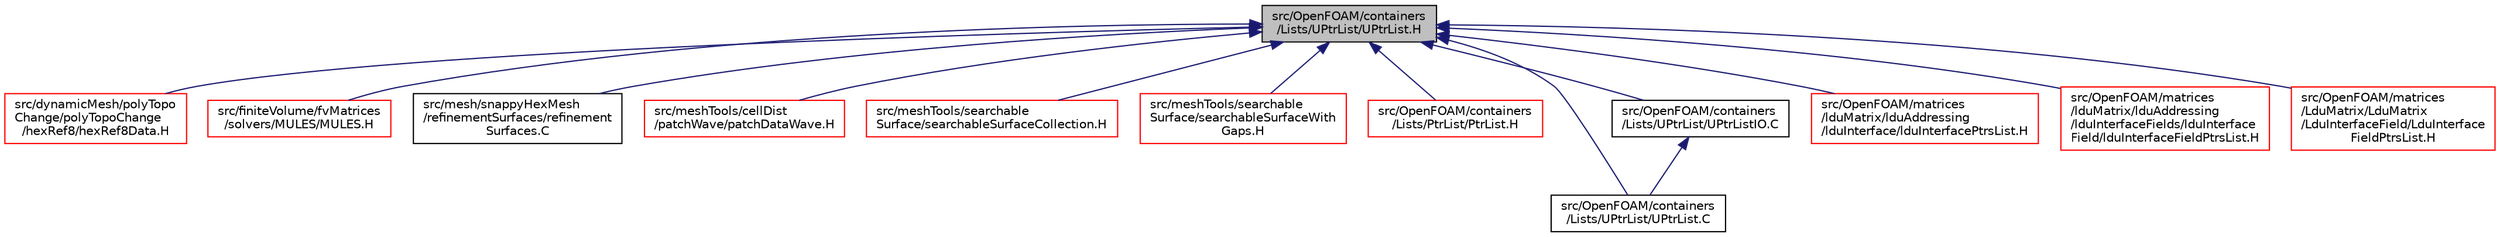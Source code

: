 digraph "src/OpenFOAM/containers/Lists/UPtrList/UPtrList.H"
{
  bgcolor="transparent";
  edge [fontname="Helvetica",fontsize="10",labelfontname="Helvetica",labelfontsize="10"];
  node [fontname="Helvetica",fontsize="10",shape=record];
  Node1 [label="src/OpenFOAM/containers\l/Lists/UPtrList/UPtrList.H",height=0.2,width=0.4,color="black", fillcolor="grey75", style="filled", fontcolor="black"];
  Node1 -> Node2 [dir="back",color="midnightblue",fontsize="10",style="solid",fontname="Helvetica"];
  Node2 [label="src/dynamicMesh/polyTopo\lChange/polyTopoChange\l/hexRef8/hexRef8Data.H",height=0.2,width=0.4,color="red",URL="$a05007.html"];
  Node1 -> Node3 [dir="back",color="midnightblue",fontsize="10",style="solid",fontname="Helvetica"];
  Node3 [label="src/finiteVolume/fvMatrices\l/solvers/MULES/MULES.H",height=0.2,width=0.4,color="red",URL="$a05954.html",tooltip="MULES: Multidimensional universal limiter for explicit solution. "];
  Node1 -> Node4 [dir="back",color="midnightblue",fontsize="10",style="solid",fontname="Helvetica"];
  Node4 [label="src/mesh/snappyHexMesh\l/refinementSurfaces/refinement\lSurfaces.C",height=0.2,width=0.4,color="black",URL="$a07410.html"];
  Node1 -> Node5 [dir="back",color="midnightblue",fontsize="10",style="solid",fontname="Helvetica"];
  Node5 [label="src/meshTools/cellDist\l/patchWave/patchDataWave.H",height=0.2,width=0.4,color="red",URL="$a07529.html"];
  Node1 -> Node6 [dir="back",color="midnightblue",fontsize="10",style="solid",fontname="Helvetica"];
  Node6 [label="src/meshTools/searchable\lSurface/searchableSurfaceCollection.H",height=0.2,width=0.4,color="red",URL="$a07658.html"];
  Node1 -> Node7 [dir="back",color="midnightblue",fontsize="10",style="solid",fontname="Helvetica"];
  Node7 [label="src/meshTools/searchable\lSurface/searchableSurfaceWith\lGaps.H",height=0.2,width=0.4,color="red",URL="$a07664.html"];
  Node1 -> Node8 [dir="back",color="midnightblue",fontsize="10",style="solid",fontname="Helvetica"];
  Node8 [label="src/OpenFOAM/containers\l/Lists/PtrList/PtrList.H",height=0.2,width=0.4,color="red",URL="$a07958.html"];
  Node1 -> Node9 [dir="back",color="midnightblue",fontsize="10",style="solid",fontname="Helvetica"];
  Node9 [label="src/OpenFOAM/containers\l/Lists/UPtrList/UPtrList.C",height=0.2,width=0.4,color="black",URL="$a07975.html"];
  Node1 -> Node10 [dir="back",color="midnightblue",fontsize="10",style="solid",fontname="Helvetica"];
  Node10 [label="src/OpenFOAM/containers\l/Lists/UPtrList/UPtrListIO.C",height=0.2,width=0.4,color="black",URL="$a07978.html"];
  Node10 -> Node9 [dir="back",color="midnightblue",fontsize="10",style="solid",fontname="Helvetica"];
  Node1 -> Node11 [dir="back",color="midnightblue",fontsize="10",style="solid",fontname="Helvetica"];
  Node11 [label="src/OpenFOAM/matrices\l/lduMatrix/lduAddressing\l/lduInterface/lduInterfacePtrsList.H",height=0.2,width=0.4,color="red",URL="$a08577.html"];
  Node1 -> Node12 [dir="back",color="midnightblue",fontsize="10",style="solid",fontname="Helvetica"];
  Node12 [label="src/OpenFOAM/matrices\l/lduMatrix/lduAddressing\l/lduInterfaceFields/lduInterface\lField/lduInterfaceFieldPtrsList.H",height=0.2,width=0.4,color="red",URL="$a08585.html"];
  Node1 -> Node13 [dir="back",color="midnightblue",fontsize="10",style="solid",fontname="Helvetica"];
  Node13 [label="src/OpenFOAM/matrices\l/LduMatrix/LduMatrix\l/LduInterfaceField/LduInterface\lFieldPtrsList.H",height=0.2,width=0.4,color="red",URL="$a08591.html",tooltip="List of coupled interface fields to be used in coupling. "];
}
